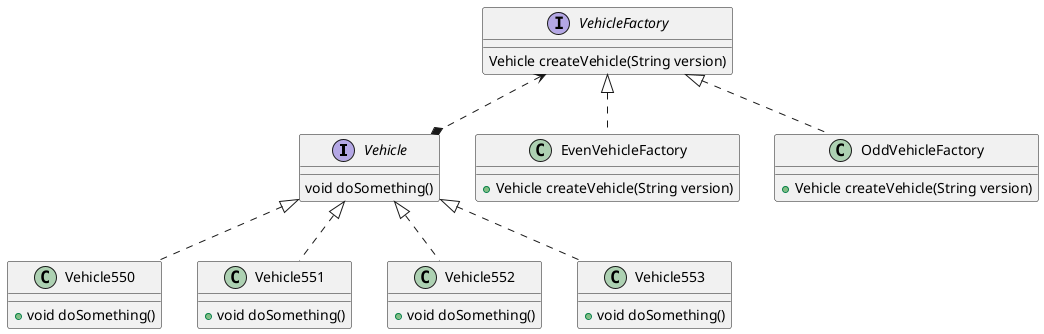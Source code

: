 @startuml
interface Vehicle {
    void doSomething()
}
class Vehicle550 implements Vehicle {
    +void doSomething()
}
class Vehicle551 implements Vehicle {
    +void doSomething()
}
class Vehicle552 implements Vehicle {
    +void doSomething()
}
class Vehicle553 implements Vehicle {
    +void doSomething()
}

interface VehicleFactory {
    Vehicle createVehicle(String version)
}
class EvenVehicleFactory implements VehicleFactory {
    +Vehicle createVehicle(String version)
}
class OddVehicleFactory implements VehicleFactory {
    +Vehicle createVehicle(String version)
}

VehicleFactory  <..* Vehicle
@enduml